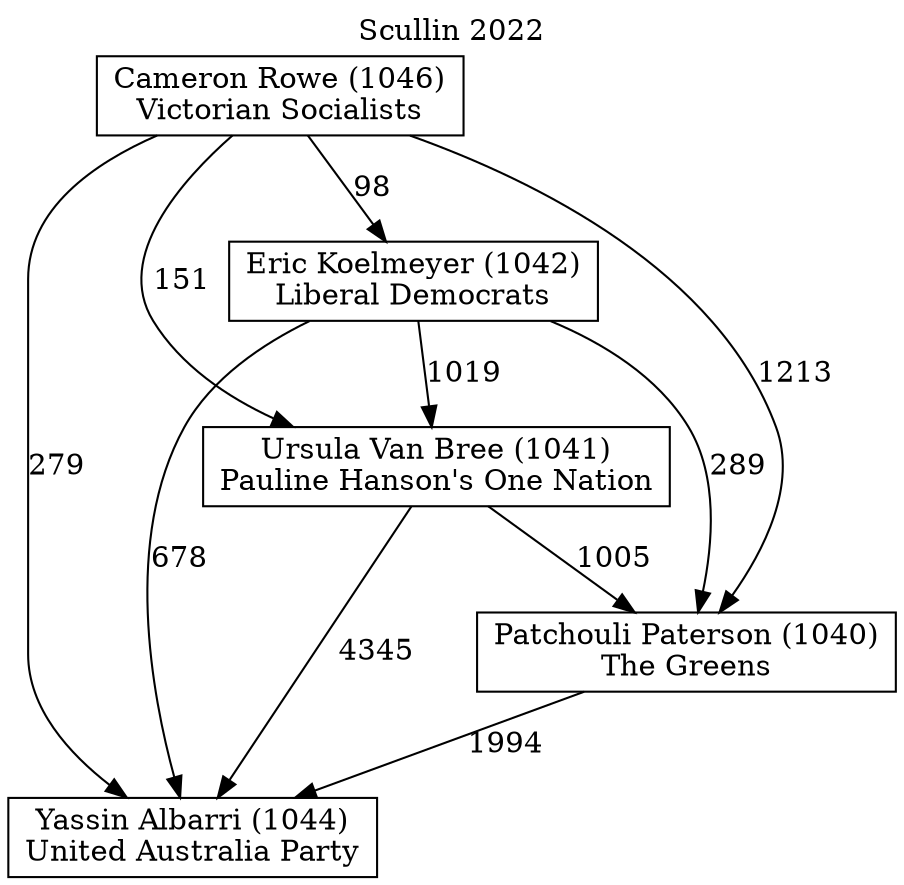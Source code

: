 // House preference flow
digraph "Yassin Albarri (1044)_Scullin_2022" {
	graph [label="Scullin 2022" labelloc=t mclimit=10]
	node [shape=box]
	"Eric Koelmeyer (1042)" [label="Eric Koelmeyer (1042)
Liberal Democrats"]
	"Cameron Rowe (1046)" [label="Cameron Rowe (1046)
Victorian Socialists"]
	"Patchouli Paterson (1040)" [label="Patchouli Paterson (1040)
The Greens"]
	"Yassin Albarri (1044)" [label="Yassin Albarri (1044)
United Australia Party"]
	"Ursula Van Bree (1041)" [label="Ursula Van Bree (1041)
Pauline Hanson's One Nation"]
	"Patchouli Paterson (1040)" -> "Yassin Albarri (1044)" [label=1994]
	"Eric Koelmeyer (1042)" -> "Patchouli Paterson (1040)" [label=289]
	"Cameron Rowe (1046)" -> "Ursula Van Bree (1041)" [label=151]
	"Eric Koelmeyer (1042)" -> "Yassin Albarri (1044)" [label=678]
	"Ursula Van Bree (1041)" -> "Patchouli Paterson (1040)" [label=1005]
	"Cameron Rowe (1046)" -> "Eric Koelmeyer (1042)" [label=98]
	"Cameron Rowe (1046)" -> "Patchouli Paterson (1040)" [label=1213]
	"Eric Koelmeyer (1042)" -> "Ursula Van Bree (1041)" [label=1019]
	"Ursula Van Bree (1041)" -> "Yassin Albarri (1044)" [label=4345]
	"Cameron Rowe (1046)" -> "Yassin Albarri (1044)" [label=279]
}
